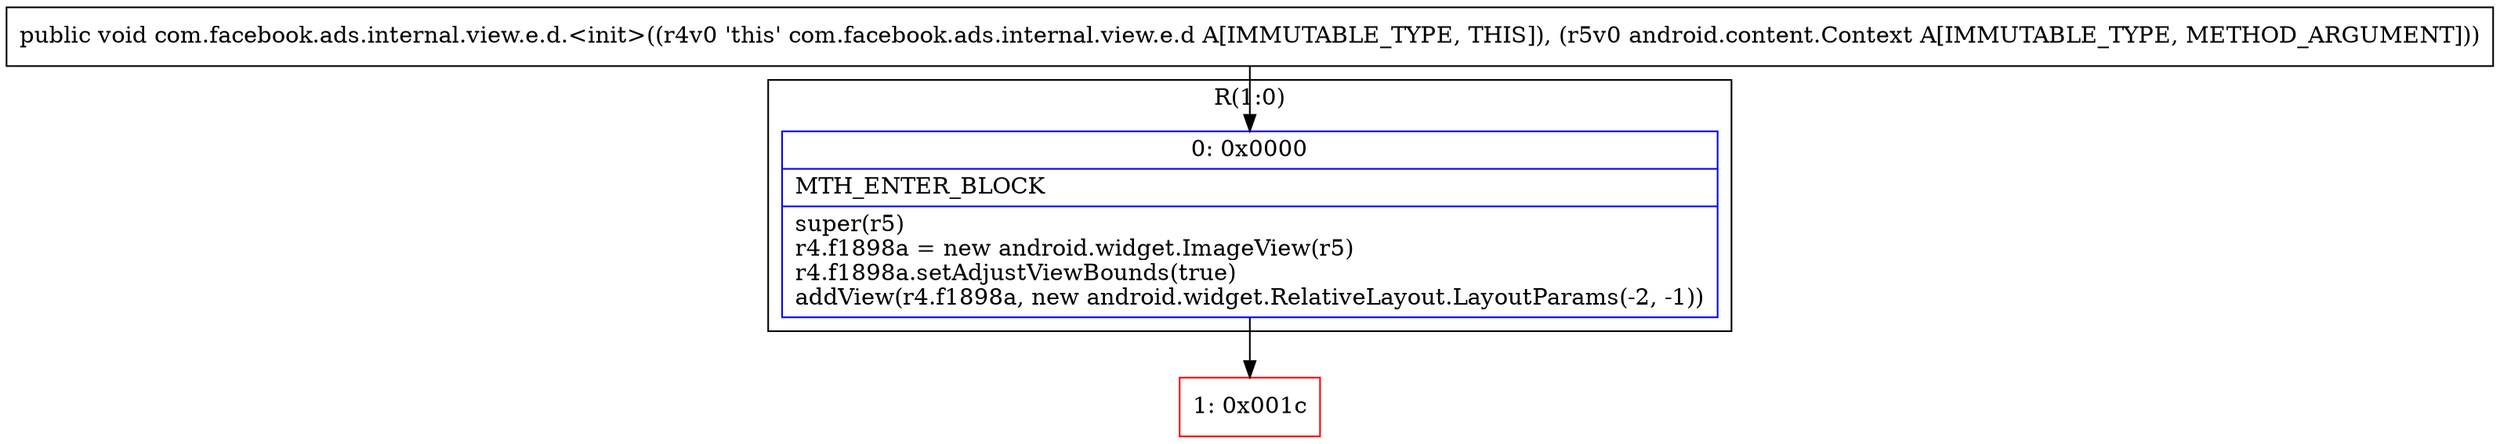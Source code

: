 digraph "CFG forcom.facebook.ads.internal.view.e.d.\<init\>(Landroid\/content\/Context;)V" {
subgraph cluster_Region_1928400514 {
label = "R(1:0)";
node [shape=record,color=blue];
Node_0 [shape=record,label="{0\:\ 0x0000|MTH_ENTER_BLOCK\l|super(r5)\lr4.f1898a = new android.widget.ImageView(r5)\lr4.f1898a.setAdjustViewBounds(true)\laddView(r4.f1898a, new android.widget.RelativeLayout.LayoutParams(\-2, \-1))\l}"];
}
Node_1 [shape=record,color=red,label="{1\:\ 0x001c}"];
MethodNode[shape=record,label="{public void com.facebook.ads.internal.view.e.d.\<init\>((r4v0 'this' com.facebook.ads.internal.view.e.d A[IMMUTABLE_TYPE, THIS]), (r5v0 android.content.Context A[IMMUTABLE_TYPE, METHOD_ARGUMENT])) }"];
MethodNode -> Node_0;
Node_0 -> Node_1;
}

